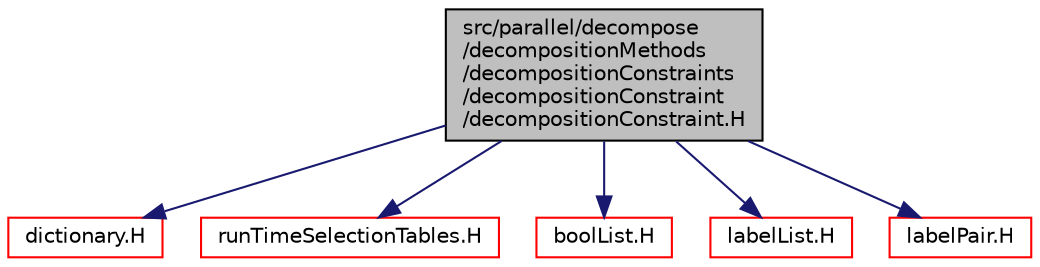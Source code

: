 digraph "src/parallel/decompose/decompositionMethods/decompositionConstraints/decompositionConstraint/decompositionConstraint.H"
{
  bgcolor="transparent";
  edge [fontname="Helvetica",fontsize="10",labelfontname="Helvetica",labelfontsize="10"];
  node [fontname="Helvetica",fontsize="10",shape=record];
  Node0 [label="src/parallel/decompose\l/decompositionMethods\l/decompositionConstraints\l/decompositionConstraint\l/decompositionConstraint.H",height=0.2,width=0.4,color="black", fillcolor="grey75", style="filled", fontcolor="black"];
  Node0 -> Node1 [color="midnightblue",fontsize="10",style="solid",fontname="Helvetica"];
  Node1 [label="dictionary.H",height=0.2,width=0.4,color="red",URL="$a09506.html"];
  Node0 -> Node68 [color="midnightblue",fontsize="10",style="solid",fontname="Helvetica"];
  Node68 [label="runTimeSelectionTables.H",height=0.2,width=0.4,color="red",URL="$a09992.html",tooltip="Macros to ease declaration of run-time selection tables. "];
  Node0 -> Node85 [color="midnightblue",fontsize="10",style="solid",fontname="Helvetica"];
  Node85 [label="boolList.H",height=0.2,width=0.4,color="red",URL="$a12920.html"];
  Node0 -> Node86 [color="midnightblue",fontsize="10",style="solid",fontname="Helvetica"];
  Node86 [label="labelList.H",height=0.2,width=0.4,color="red",URL="$a13154.html"];
  Node0 -> Node87 [color="midnightblue",fontsize="10",style="solid",fontname="Helvetica"];
  Node87 [label="labelPair.H",height=0.2,width=0.4,color="red",URL="$a13226.html"];
}
